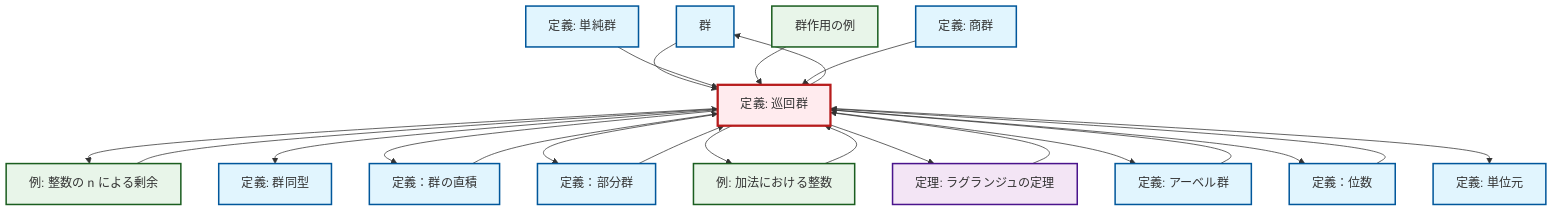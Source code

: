 graph TD
    classDef definition fill:#e1f5fe,stroke:#01579b,stroke-width:2px
    classDef theorem fill:#f3e5f5,stroke:#4a148c,stroke-width:2px
    classDef axiom fill:#fff3e0,stroke:#e65100,stroke-width:2px
    classDef example fill:#e8f5e9,stroke:#1b5e20,stroke-width:2px
    classDef current fill:#ffebee,stroke:#b71c1c,stroke-width:3px
    def-group["群"]:::definition
    def-abelian-group["定義: アーベル群"]:::definition
    def-direct-product["定義：群の直積"]:::definition
    def-identity-element["定義: 単位元"]:::definition
    def-subgroup["定義：部分群"]:::definition
    ex-integers-addition["例: 加法における整数"]:::example
    ex-quotient-integers-mod-n["例: 整数の n による剰余"]:::example
    def-isomorphism["定義: 群同型"]:::definition
    ex-group-action-examples["群作用の例"]:::example
    def-quotient-group["定義: 商群"]:::definition
    def-simple-group["定義: 単純群"]:::definition
    thm-lagrange["定理: ラグランジュの定理"]:::theorem
    def-order["定義：位数"]:::definition
    def-cyclic-group["定義: 巡回群"]:::definition
    def-subgroup --> def-cyclic-group
    def-order --> def-cyclic-group
    ex-integers-addition --> def-cyclic-group
    def-group --> def-cyclic-group
    ex-quotient-integers-mod-n --> def-cyclic-group
    def-simple-group --> def-cyclic-group
    def-cyclic-group --> ex-quotient-integers-mod-n
    def-cyclic-group --> def-isomorphism
    ex-group-action-examples --> def-cyclic-group
    def-cyclic-group --> def-direct-product
    def-cyclic-group --> def-subgroup
    def-cyclic-group --> ex-integers-addition
    thm-lagrange --> def-cyclic-group
    def-cyclic-group --> thm-lagrange
    def-quotient-group --> def-cyclic-group
    def-cyclic-group --> def-abelian-group
    def-cyclic-group --> def-group
    def-abelian-group --> def-cyclic-group
    def-cyclic-group --> def-order
    def-direct-product --> def-cyclic-group
    def-cyclic-group --> def-identity-element
    class def-cyclic-group current